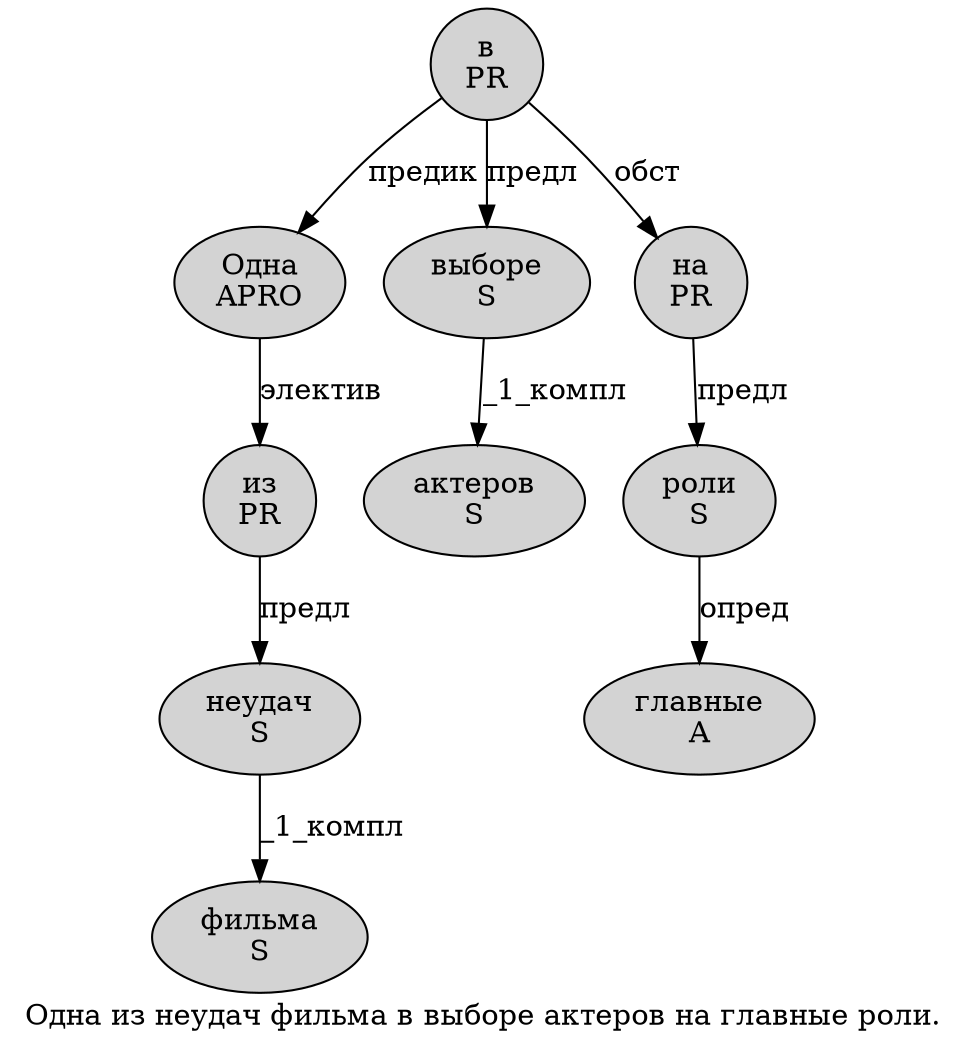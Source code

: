 digraph SENTENCE_3598 {
	graph [label="Одна из неудач фильма в выборе актеров на главные роли."]
	node [style=filled]
		0 [label="Одна
APRO" color="" fillcolor=lightgray penwidth=1 shape=ellipse]
		1 [label="из
PR" color="" fillcolor=lightgray penwidth=1 shape=ellipse]
		2 [label="неудач
S" color="" fillcolor=lightgray penwidth=1 shape=ellipse]
		3 [label="фильма
S" color="" fillcolor=lightgray penwidth=1 shape=ellipse]
		4 [label="в
PR" color="" fillcolor=lightgray penwidth=1 shape=ellipse]
		5 [label="выборе
S" color="" fillcolor=lightgray penwidth=1 shape=ellipse]
		6 [label="актеров
S" color="" fillcolor=lightgray penwidth=1 shape=ellipse]
		7 [label="на
PR" color="" fillcolor=lightgray penwidth=1 shape=ellipse]
		8 [label="главные
A" color="" fillcolor=lightgray penwidth=1 shape=ellipse]
		9 [label="роли
S" color="" fillcolor=lightgray penwidth=1 shape=ellipse]
			5 -> 6 [label="_1_компл"]
			4 -> 0 [label="предик"]
			4 -> 5 [label="предл"]
			4 -> 7 [label="обст"]
			2 -> 3 [label="_1_компл"]
			7 -> 9 [label="предл"]
			0 -> 1 [label="электив"]
			1 -> 2 [label="предл"]
			9 -> 8 [label="опред"]
}